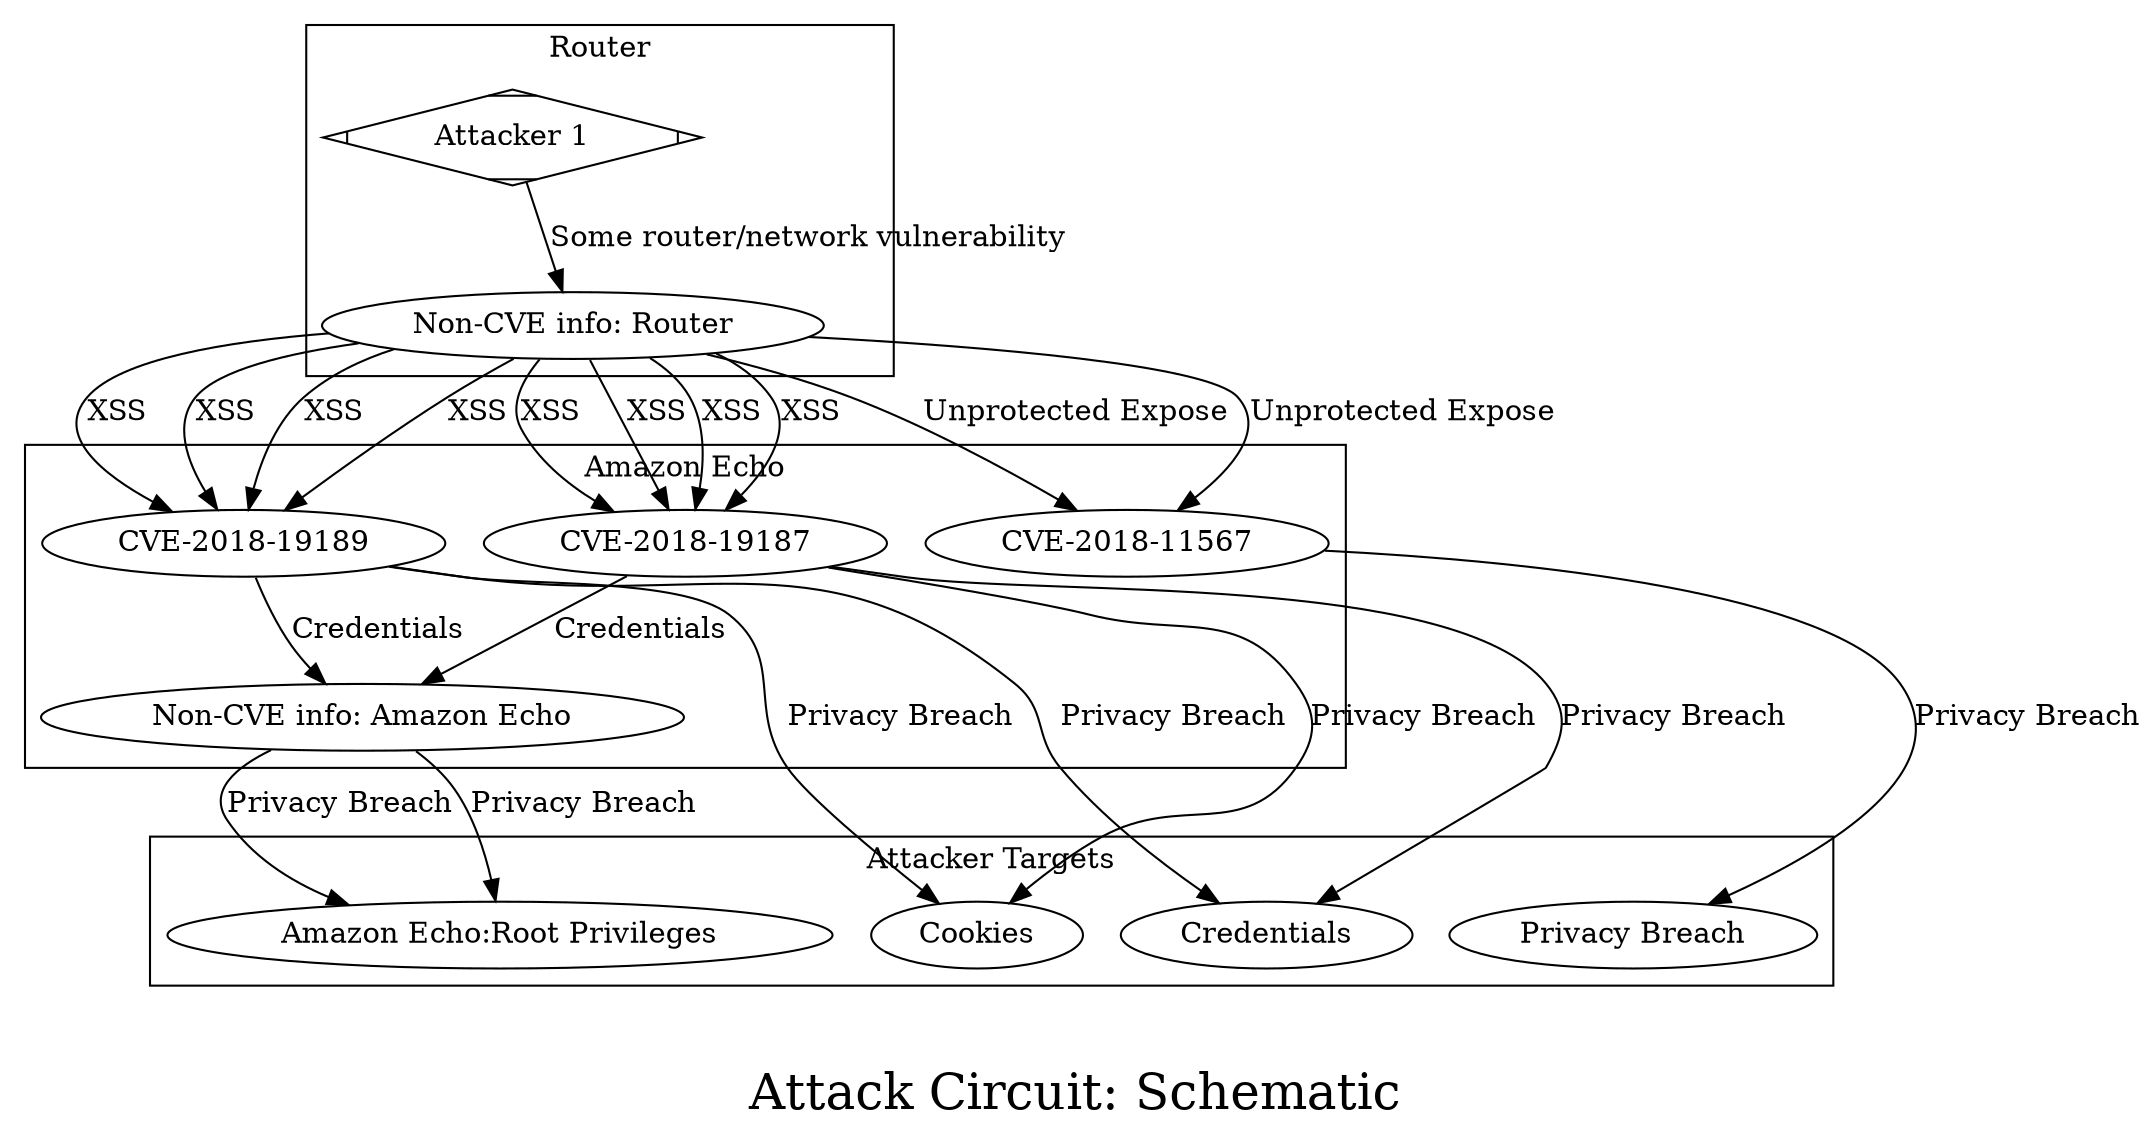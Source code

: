 /*****
Attack Circuit: Schematic
*****/

digraph G {
  graph [splines=true overlap=false]
  node  [shape=ellipse, width=0.3, height=0.3]
  0 -> 1 [label="Some router/network vulnerability"];
  subgraph cluster_1 {
  label="Router";  0 [label="Attacker 1", shape=Mdiamond];
    1 [label="Non-CVE info: Router"];
  }
  subgraph cluster_2 {
  label="Amazon Echo";    2 [label="Non-CVE info: Amazon Echo"];
    3 [label="CVE-2018-19189"];
    4 [label="CVE-2018-19187"];
    5 [label="CVE-2018-11567"];
  }
  subgraph cluster_3 {
  label="Attacker Targets";    6 [label="Amazon Echo:Root Privileges"];
    7 [label="Cookies"];
    8 [label="Credentials"];
    9 [label="Privacy Breach"];
  }
  1 -> 3 [label="XSS" color="black"];
  1 -> 3 [label="XSS" color="black"];
  1 -> 3 [label="XSS" color="black"];
  1 -> 3 [label="XSS" color="black"];
  1 -> 4 [label="XSS" color="black"];
  1 -> 4 [label="XSS" color="black"];
  1 -> 4 [label="XSS" color="black"];
  1 -> 4 [label="XSS" color="black"];
  1 -> 5 [label="Unprotected Expose" color="black"];
  1 -> 5 [label="Unprotected Expose" color="black"];
  3 -> 2 [label="Credentials" color="black"];
  4 -> 2 [label="Credentials" color="black"];
  2 -> 6 [label="Privacy Breach" color="black"];
  2 ->  6 [label="Privacy Breach" color="black"];
  3 -> 7 [label="Privacy Breach" color="black"];
  3 -> 8 [label="Privacy Breach" color="black"];
  4 -> 7 [label="Privacy Breach" color="black"];
  4 -> 8 [label="Privacy Breach" color="black"];
  5 -> 9 [label="Privacy Breach" color="black"];
  label = "\nAttack Circuit: Schematic\n";  fontsize=24;
}